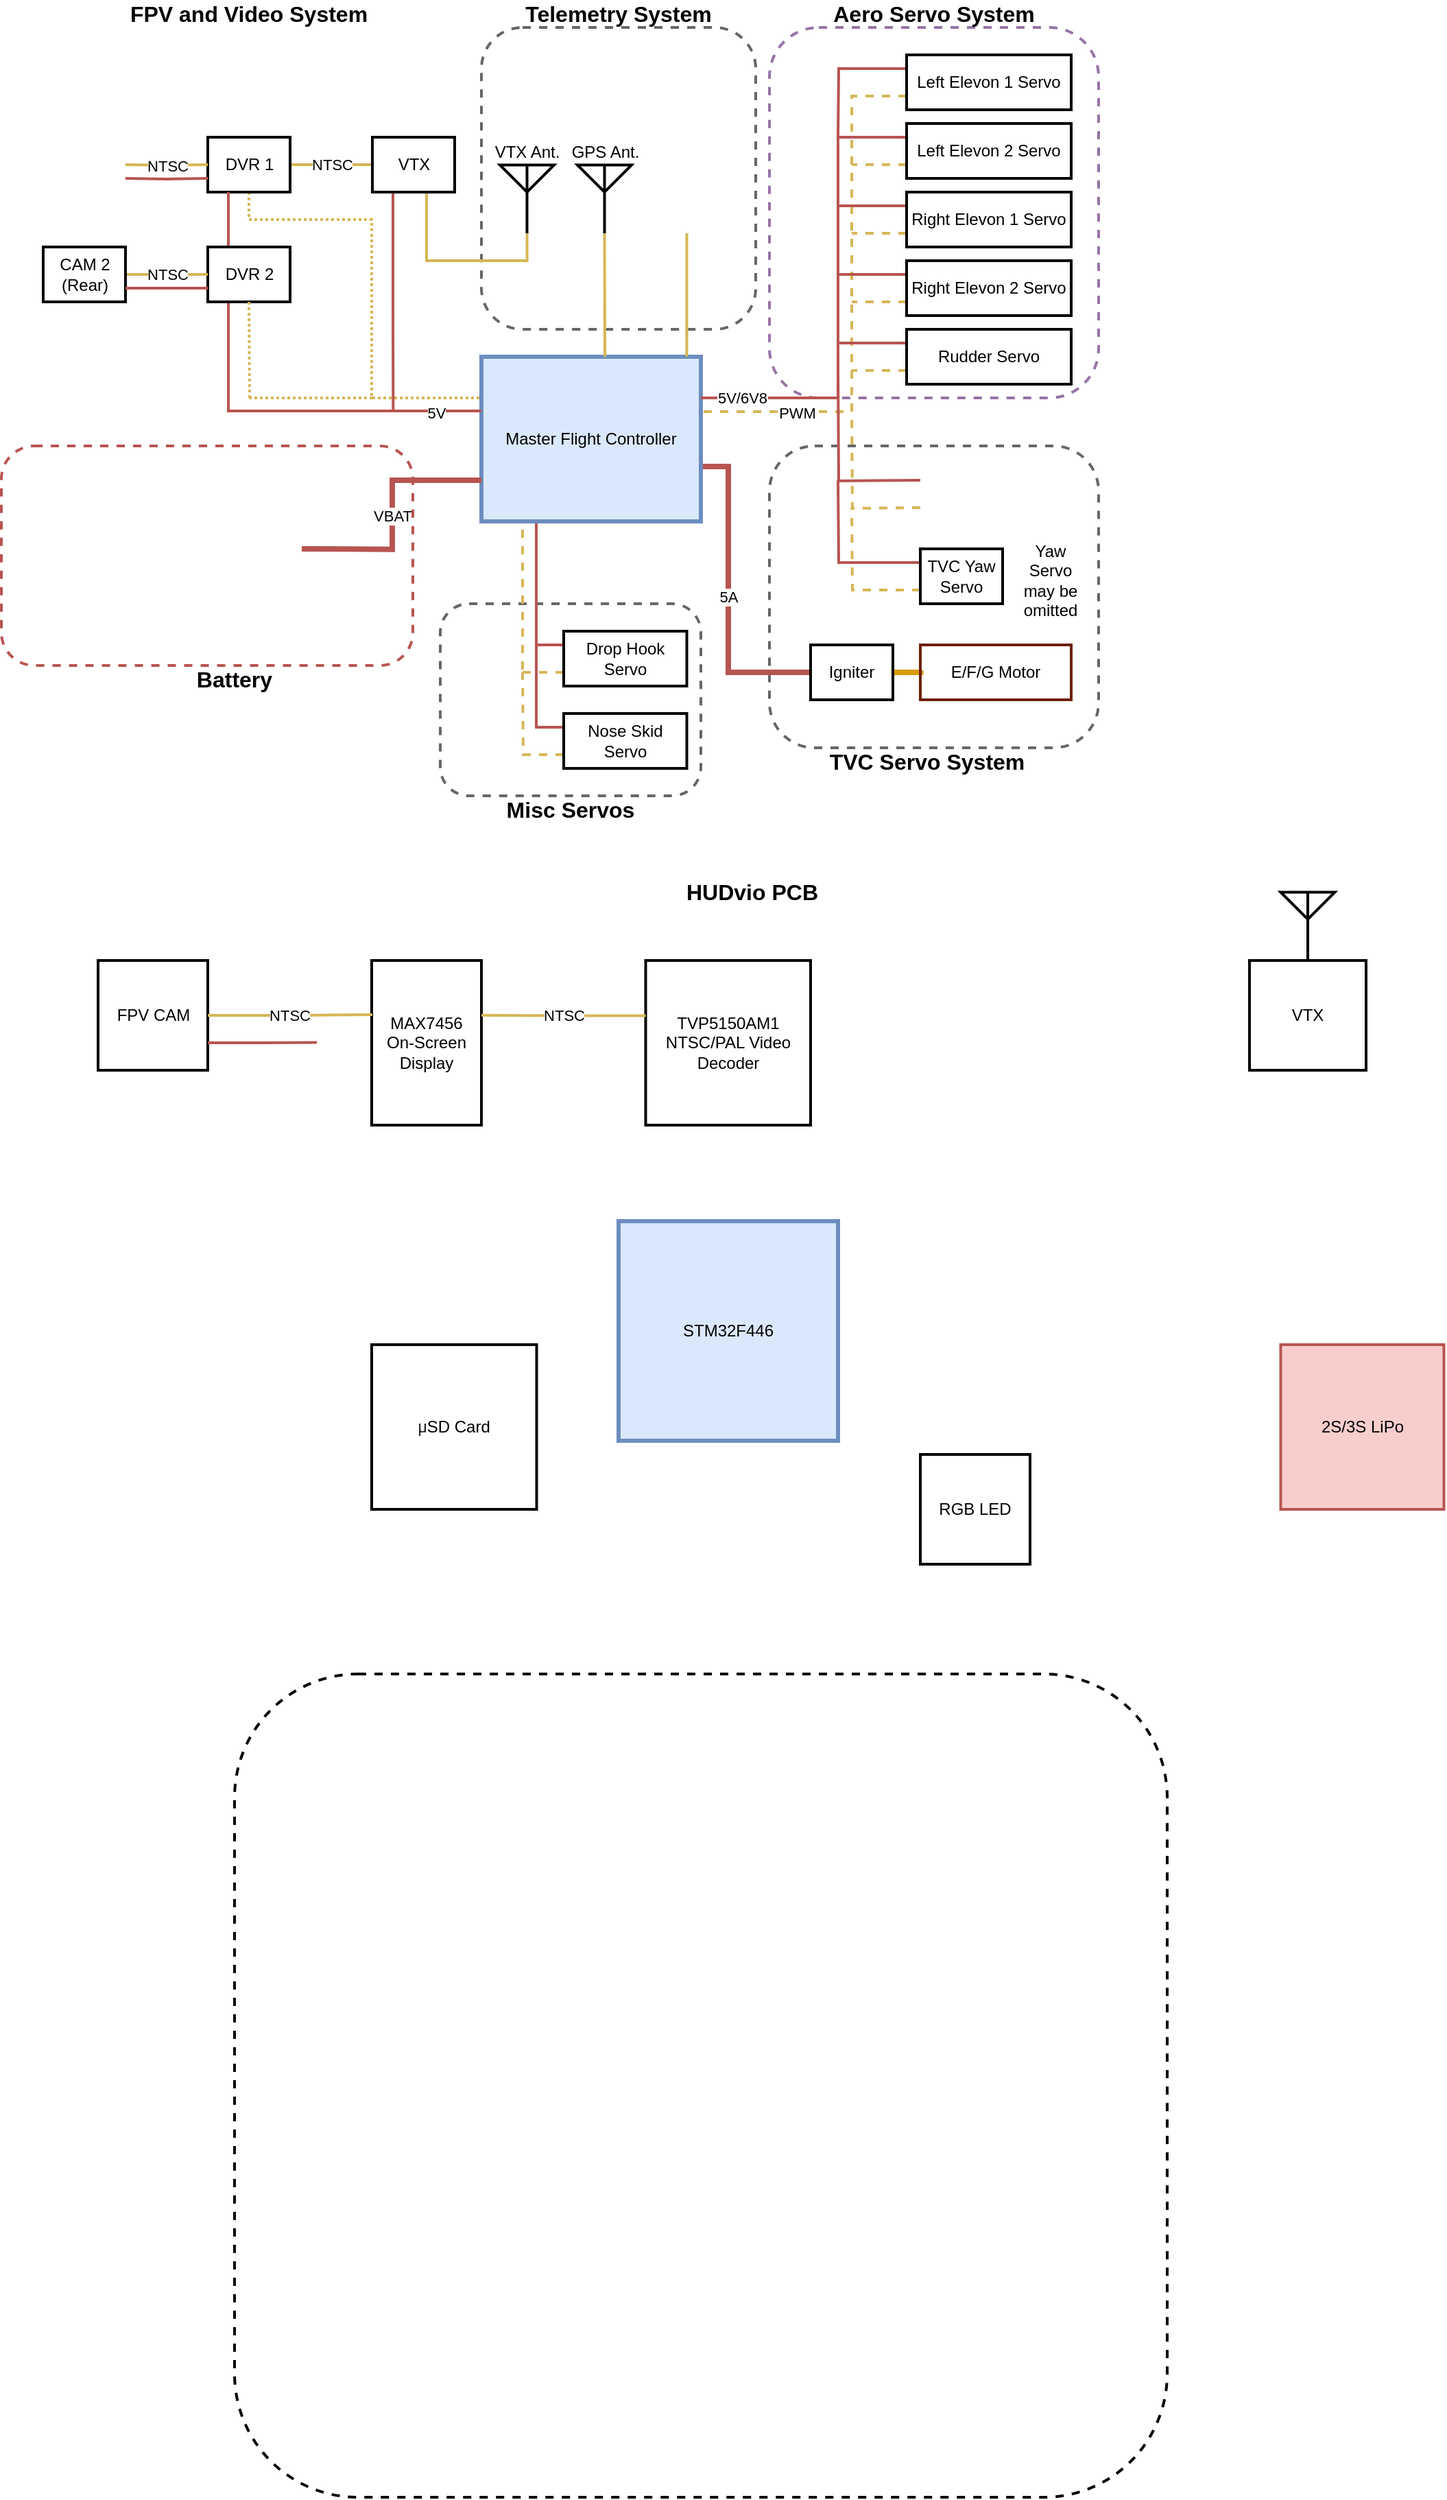 <mxfile version="14.1.8" type="device"><diagram name="Page-1" id="c7558073-3199-34d8-9f00-42111426c3f3"><mxGraphModel dx="363" dy="323" grid="1" gridSize="10" guides="1" tooltips="1" connect="1" arrows="1" fold="1" page="1" pageScale="1" pageWidth="826" pageHeight="1169" background="#ffffff" math="0" shadow="0"><root><mxCell id="0"/><mxCell id="1" parent="0"/><mxCell id="UUqyPNW_SZ0xAPP06W98-3" value="" style="rounded=1;whiteSpace=wrap;html=1;strokeWidth=2;fillColor=none;dashed=1;" vertex="1" parent="1"><mxGeometry x="180" y="1320" width="680" height="600" as="geometry"/></mxCell><mxCell id="fERpLwHiHbuTwXrpiq9R-182" value="" style="rounded=1;whiteSpace=wrap;html=1;strokeWidth=2;strokeColor=#666666;dashed=1;fontColor=#333333;fillColor=none;" parent="1" vertex="1"><mxGeometry x="330" y="540" width="190" height="140" as="geometry"/></mxCell><mxCell id="fERpLwHiHbuTwXrpiq9R-139" value="" style="rounded=1;whiteSpace=wrap;html=1;strokeWidth=2;strokeColor=#b85450;dashed=1;fillColor=none;" parent="1" vertex="1"><mxGeometry x="10" y="425" width="300" height="160" as="geometry"/></mxCell><mxCell id="fERpLwHiHbuTwXrpiq9R-149" value="" style="rounded=1;whiteSpace=wrap;html=1;strokeWidth=2;strokeColor=#9673a6;dashed=1;fillColor=none;" parent="1" vertex="1"><mxGeometry x="570" y="120" width="240" height="270" as="geometry"/></mxCell><mxCell id="fERpLwHiHbuTwXrpiq9R-150" value="" style="rounded=1;whiteSpace=wrap;html=1;strokeWidth=2;strokeColor=#666666;dashed=1;fontColor=#333333;fillColor=none;" parent="1" vertex="1"><mxGeometry x="570" y="425" width="240" height="220" as="geometry"/></mxCell><mxCell id="fERpLwHiHbuTwXrpiq9R-135" value="" style="rounded=1;whiteSpace=wrap;html=1;strokeWidth=2;strokeColor=#666666;dashed=1;fontColor=#333333;fillColor=none;" parent="1" vertex="1"><mxGeometry x="360" y="120" width="200" height="220" as="geometry"/></mxCell><mxCell id="fERpLwHiHbuTwXrpiq9R-173" style="edgeStyle=orthogonalEdgeStyle;rounded=0;orthogonalLoop=1;jettySize=auto;html=1;exitX=0.75;exitY=1;exitDx=0;exitDy=0;entryX=0;entryY=0.5;entryDx=0;entryDy=0;startArrow=none;startFill=0;endArrow=none;endFill=0;strokeWidth=4;fillColor=#f8cecc;strokeColor=#b85450;" parent="1" source="fERpLwHiHbuTwXrpiq9R-96" target="fERpLwHiHbuTwXrpiq9R-151" edge="1"><mxGeometry relative="1" as="geometry"><Array as="points"><mxPoint x="480" y="440"/><mxPoint x="540" y="440"/><mxPoint x="540" y="590"/></Array></mxGeometry></mxCell><mxCell id="fERpLwHiHbuTwXrpiq9R-174" value="5A" style="edgeLabel;html=1;align=center;verticalAlign=middle;resizable=0;points=[];" parent="fERpLwHiHbuTwXrpiq9R-173" vertex="1" connectable="0"><mxGeometry x="0.284" y="3" relative="1" as="geometry"><mxPoint x="-3.0" y="-4.17" as="offset"/></mxGeometry></mxCell><mxCell id="fERpLwHiHbuTwXrpiq9R-187" style="edgeStyle=orthogonalEdgeStyle;rounded=0;orthogonalLoop=1;jettySize=auto;html=1;exitX=0.25;exitY=1;exitDx=0;exitDy=0;entryX=0;entryY=0.25;entryDx=0;entryDy=0;startArrow=none;startFill=0;endArrow=none;endFill=0;strokeWidth=2;fontSize=16;fillColor=#f8cecc;strokeColor=#b85450;" parent="1" source="fERpLwHiHbuTwXrpiq9R-96" target="fERpLwHiHbuTwXrpiq9R-183" edge="1"><mxGeometry relative="1" as="geometry"/></mxCell><mxCell id="fERpLwHiHbuTwXrpiq9R-197" style="edgeStyle=orthogonalEdgeStyle;rounded=0;orthogonalLoop=1;jettySize=auto;html=1;exitX=0;exitY=1;exitDx=0;exitDy=0;dashed=1;startArrow=none;startFill=0;endArrow=none;endFill=0;strokeWidth=2;fontSize=16;fillColor=#fff2cc;strokeColor=#d6b656;" parent="1" source="fERpLwHiHbuTwXrpiq9R-96" edge="1"><mxGeometry relative="1" as="geometry"><mxPoint x="390.0" y="590" as="targetPoint"/><Array as="points"><mxPoint x="390" y="480"/></Array></mxGeometry></mxCell><mxCell id="fERpLwHiHbuTwXrpiq9R-96" value="Master Flight Controller" style="rounded=0;whiteSpace=wrap;html=1;strokeWidth=3;fillColor=#dae8fc;strokeColor=#6c8ebf;glass=0;shadow=0;sketch=0;" parent="1" vertex="1"><mxGeometry x="360" y="360" width="160" height="120" as="geometry"/></mxCell><mxCell id="fERpLwHiHbuTwXrpiq9R-107" value="NTSC" style="edgeStyle=orthogonalEdgeStyle;rounded=0;orthogonalLoop=1;jettySize=auto;html=1;exitX=1;exitY=0.5;exitDx=0;exitDy=0;entryX=0;entryY=0.5;entryDx=0;entryDy=0;startArrow=none;startFill=0;endArrow=none;endFill=0;strokeWidth=2;fillColor=#fff2cc;strokeColor=#d6b656;" parent="1" source="fERpLwHiHbuTwXrpiq9R-98" target="fERpLwHiHbuTwXrpiq9R-106" edge="1"><mxGeometry relative="1" as="geometry"/></mxCell><mxCell id="fERpLwHiHbuTwXrpiq9R-114" style="edgeStyle=orthogonalEdgeStyle;rounded=0;orthogonalLoop=1;jettySize=auto;html=1;exitX=0.5;exitY=1;exitDx=0;exitDy=0;entryX=0;entryY=0.25;entryDx=0;entryDy=0;startArrow=none;startFill=0;endArrow=none;endFill=0;strokeWidth=2;fillColor=#fff2cc;strokeColor=#d6b656;dashed=1;dashPattern=1 1;" parent="1" source="fERpLwHiHbuTwXrpiq9R-98" target="fERpLwHiHbuTwXrpiq9R-96" edge="1"><mxGeometry relative="1" as="geometry"><Array as="points"><mxPoint x="190" y="260"/><mxPoint x="280" y="260"/><mxPoint x="280" y="390"/></Array></mxGeometry></mxCell><mxCell id="fERpLwHiHbuTwXrpiq9R-98" value="DVR 1" style="rounded=0;whiteSpace=wrap;html=1;strokeWidth=2;" parent="1" vertex="1"><mxGeometry x="160.5" y="200" width="60" height="40" as="geometry"/></mxCell><mxCell id="fERpLwHiHbuTwXrpiq9R-126" style="edgeStyle=orthogonalEdgeStyle;rounded=0;orthogonalLoop=1;jettySize=auto;html=1;exitX=0.25;exitY=1;exitDx=0;exitDy=0;entryX=-0.001;entryY=0.329;entryDx=0;entryDy=0;entryPerimeter=0;startArrow=none;startFill=0;endArrow=none;endFill=0;strokeWidth=2;fillColor=#f8cecc;strokeColor=#b85450;" parent="1" source="fERpLwHiHbuTwXrpiq9R-101" target="fERpLwHiHbuTwXrpiq9R-96" edge="1"><mxGeometry relative="1" as="geometry"/></mxCell><mxCell id="fERpLwHiHbuTwXrpiq9R-129" value="5V" style="edgeLabel;html=1;align=center;verticalAlign=middle;resizable=0;points=[];" parent="fERpLwHiHbuTwXrpiq9R-126" vertex="1" connectable="0"><mxGeometry x="0.751" y="-1" relative="1" as="geometry"><mxPoint as="offset"/></mxGeometry></mxCell><mxCell id="fERpLwHiHbuTwXrpiq9R-127" style="edgeStyle=orthogonalEdgeStyle;rounded=0;orthogonalLoop=1;jettySize=auto;html=1;exitX=0.25;exitY=0;exitDx=0;exitDy=0;entryX=0.25;entryY=1;entryDx=0;entryDy=0;startArrow=none;startFill=0;endArrow=none;endFill=0;strokeWidth=2;fillColor=#f8cecc;strokeColor=#b85450;" parent="1" source="fERpLwHiHbuTwXrpiq9R-101" target="fERpLwHiHbuTwXrpiq9R-98" edge="1"><mxGeometry relative="1" as="geometry"/></mxCell><mxCell id="fERpLwHiHbuTwXrpiq9R-101" value="DVR 2" style="rounded=0;whiteSpace=wrap;html=1;strokeWidth=2;" parent="1" vertex="1"><mxGeometry x="160.5" y="280" width="60" height="40" as="geometry"/></mxCell><mxCell id="fERpLwHiHbuTwXrpiq9R-104" value="NTSC" style="edgeStyle=orthogonalEdgeStyle;rounded=0;orthogonalLoop=1;jettySize=auto;html=1;exitX=1;exitY=0.5;exitDx=0;exitDy=0;entryX=0;entryY=0.5;entryDx=0;entryDy=0;strokeWidth=2;endArrow=none;endFill=0;fillColor=#fff2cc;strokeColor=#d6b656;" parent="1" target="fERpLwHiHbuTwXrpiq9R-98" edge="1"><mxGeometry relative="1" as="geometry"><mxPoint x="100.5" y="220" as="sourcePoint"/></mxGeometry></mxCell><mxCell id="fERpLwHiHbuTwXrpiq9R-130" style="edgeStyle=orthogonalEdgeStyle;rounded=0;orthogonalLoop=1;jettySize=auto;html=1;exitX=1;exitY=0.75;exitDx=0;exitDy=0;entryX=0;entryY=0.75;entryDx=0;entryDy=0;startArrow=none;startFill=0;endArrow=none;endFill=0;strokeWidth=2;fillColor=#f8cecc;strokeColor=#b85450;" parent="1" target="fERpLwHiHbuTwXrpiq9R-98" edge="1"><mxGeometry relative="1" as="geometry"><mxPoint x="100.5" y="230" as="sourcePoint"/></mxGeometry></mxCell><mxCell id="fERpLwHiHbuTwXrpiq9R-105" value="NTSC" style="edgeStyle=orthogonalEdgeStyle;rounded=0;orthogonalLoop=1;jettySize=auto;html=1;exitX=1;exitY=0.5;exitDx=0;exitDy=0;entryX=0;entryY=0.5;entryDx=0;entryDy=0;strokeWidth=2;startArrow=none;startFill=0;endArrow=none;endFill=0;fillColor=#fff2cc;strokeColor=#d6b656;" parent="1" source="fERpLwHiHbuTwXrpiq9R-103" target="fERpLwHiHbuTwXrpiq9R-101" edge="1"><mxGeometry relative="1" as="geometry"/></mxCell><mxCell id="fERpLwHiHbuTwXrpiq9R-103" value="CAM 2&lt;br&gt;(Rear)" style="rounded=0;whiteSpace=wrap;html=1;strokeWidth=2;" parent="1" vertex="1"><mxGeometry x="40.5" y="280" width="60" height="40" as="geometry"/></mxCell><mxCell id="fERpLwHiHbuTwXrpiq9R-111" style="edgeStyle=orthogonalEdgeStyle;rounded=0;orthogonalLoop=1;jettySize=auto;html=1;exitX=1;exitY=0.5;exitDx=0;exitDy=0;entryX=0.5;entryY=1;entryDx=0;entryDy=0;entryPerimeter=0;startArrow=none;startFill=0;endArrow=none;endFill=0;strokeWidth=2;fillColor=#fff2cc;strokeColor=#d6b656;" parent="1" source="fERpLwHiHbuTwXrpiq9R-106" target="fERpLwHiHbuTwXrpiq9R-110" edge="1"><mxGeometry relative="1" as="geometry"><Array as="points"><mxPoint x="320" y="220"/><mxPoint x="320" y="290"/><mxPoint x="393" y="290"/></Array></mxGeometry></mxCell><mxCell id="fERpLwHiHbuTwXrpiq9R-128" style="edgeStyle=orthogonalEdgeStyle;rounded=0;orthogonalLoop=1;jettySize=auto;html=1;exitX=0.25;exitY=1;exitDx=0;exitDy=0;startArrow=none;startFill=0;endArrow=none;endFill=0;strokeWidth=2;fillColor=#f8cecc;strokeColor=#b85450;" parent="1" source="fERpLwHiHbuTwXrpiq9R-106" edge="1"><mxGeometry relative="1" as="geometry"><mxPoint x="295.667" y="400" as="targetPoint"/></mxGeometry></mxCell><mxCell id="fERpLwHiHbuTwXrpiq9R-106" value="VTX" style="rounded=0;whiteSpace=wrap;html=1;strokeWidth=2;" parent="1" vertex="1"><mxGeometry x="280.5" y="200" width="60" height="40" as="geometry"/></mxCell><mxCell id="fERpLwHiHbuTwXrpiq9R-110" value="VTX Ant." style="verticalLabelPosition=top;shadow=0;dashed=0;align=center;html=1;verticalAlign=bottom;shape=mxgraph.electrical.radio.aerial_-_antenna_2;strokeWidth=2;labelPosition=center;" parent="1" vertex="1"><mxGeometry x="373.5" y="220" width="39.5" height="50" as="geometry"/></mxCell><mxCell id="fERpLwHiHbuTwXrpiq9R-115" value="" style="endArrow=none;html=1;strokeWidth=2;exitX=0.5;exitY=1;exitDx=0;exitDy=0;fillColor=#fff2cc;strokeColor=#d6b656;dashed=1;dashPattern=1 1;" parent="1" source="fERpLwHiHbuTwXrpiq9R-101" edge="1"><mxGeometry width="50" height="50" relative="1" as="geometry"><mxPoint x="270" y="310" as="sourcePoint"/><mxPoint x="191" y="390" as="targetPoint"/></mxGeometry></mxCell><mxCell id="fERpLwHiHbuTwXrpiq9R-116" value="" style="endArrow=none;html=1;strokeWidth=2;fillColor=#fff2cc;strokeColor=#d6b656;dashed=1;dashPattern=1 1;" parent="1" edge="1"><mxGeometry width="50" height="50" relative="1" as="geometry"><mxPoint x="190.5" y="390" as="sourcePoint"/><mxPoint x="280.5" y="390" as="targetPoint"/></mxGeometry></mxCell><mxCell id="fERpLwHiHbuTwXrpiq9R-119" value="GPS Ant." style="verticalLabelPosition=top;shadow=0;dashed=0;align=center;html=1;verticalAlign=bottom;shape=mxgraph.electrical.radio.aerial_-_antenna_2;strokeWidth=2;labelPosition=center;" parent="1" vertex="1"><mxGeometry x="430" y="220" width="39.5" height="50" as="geometry"/></mxCell><mxCell id="fERpLwHiHbuTwXrpiq9R-120" value="" style="endArrow=none;html=1;strokeWidth=2;exitX=0.5;exitY=1;exitDx=0;exitDy=0;exitPerimeter=0;entryX=0.25;entryY=0;entryDx=0;entryDy=0;fillColor=#fff2cc;strokeColor=#d6b656;" parent="1" source="fERpLwHiHbuTwXrpiq9R-119" edge="1"><mxGeometry width="50" height="50" relative="1" as="geometry"><mxPoint x="470" y="320" as="sourcePoint"/><mxPoint x="450" y="360" as="targetPoint"/></mxGeometry></mxCell><mxCell id="fERpLwHiHbuTwXrpiq9R-121" value="" style="endArrow=none;html=1;strokeWidth=2;entryX=0.25;entryY=0;entryDx=0;entryDy=0;fillColor=#fff2cc;strokeColor=#d6b656;exitX=0.5;exitY=1;exitDx=0;exitDy=0;exitPerimeter=0;" parent="1" edge="1"><mxGeometry width="50" height="50" relative="1" as="geometry"><mxPoint x="509.75" y="270.0" as="sourcePoint"/><mxPoint x="509.71" y="360" as="targetPoint"/></mxGeometry></mxCell><mxCell id="fERpLwHiHbuTwXrpiq9R-131" style="edgeStyle=orthogonalEdgeStyle;rounded=0;orthogonalLoop=1;jettySize=auto;html=1;exitX=1;exitY=0.75;exitDx=0;exitDy=0;entryX=0;entryY=0.75;entryDx=0;entryDy=0;startArrow=none;startFill=0;endArrow=none;endFill=0;strokeWidth=2;fillColor=#f8cecc;strokeColor=#b85450;" parent="1" edge="1"><mxGeometry relative="1" as="geometry"><mxPoint x="100.5" y="310" as="sourcePoint"/><mxPoint x="160.5" y="310" as="targetPoint"/></mxGeometry></mxCell><mxCell id="fERpLwHiHbuTwXrpiq9R-133" value="VBAT" style="edgeStyle=orthogonalEdgeStyle;rounded=0;orthogonalLoop=1;jettySize=auto;html=1;entryX=0;entryY=0.75;entryDx=0;entryDy=0;startArrow=none;startFill=0;endArrow=none;endFill=0;strokeWidth=4;fillColor=#f8cecc;strokeColor=#b85450;" parent="1" target="fERpLwHiHbuTwXrpiq9R-96" edge="1"><mxGeometry relative="1" as="geometry"><mxPoint x="229.0" y="499.941" as="sourcePoint"/></mxGeometry></mxCell><mxCell id="fERpLwHiHbuTwXrpiq9R-137" value="Telemetry System" style="text;html=1;strokeColor=none;fillColor=none;align=center;verticalAlign=middle;whiteSpace=wrap;rounded=0;shadow=0;glass=0;dashed=1;sketch=0;fontSize=16;fontStyle=1" parent="1" vertex="1"><mxGeometry x="390" y="100" width="140" height="20" as="geometry"/></mxCell><mxCell id="fERpLwHiHbuTwXrpiq9R-138" value="FPV and Video System" style="text;html=1;strokeColor=none;fillColor=none;align=center;verticalAlign=middle;whiteSpace=wrap;rounded=0;shadow=0;glass=0;dashed=1;sketch=0;fontSize=16;fontStyle=1" parent="1" vertex="1"><mxGeometry x="93.25" y="100" width="194.5" height="20" as="geometry"/></mxCell><mxCell id="fERpLwHiHbuTwXrpiq9R-140" value="Battery" style="text;html=1;strokeColor=none;fillColor=none;align=center;verticalAlign=middle;whiteSpace=wrap;rounded=0;shadow=0;glass=0;dashed=1;sketch=0;fontSize=16;fontStyle=1" parent="1" vertex="1"><mxGeometry x="115" y="585" width="130" height="20" as="geometry"/></mxCell><mxCell id="fERpLwHiHbuTwXrpiq9R-159" style="edgeStyle=orthogonalEdgeStyle;rounded=0;orthogonalLoop=1;jettySize=auto;html=1;exitX=0;exitY=0.25;exitDx=0;exitDy=0;startArrow=none;startFill=0;endArrow=none;endFill=0;strokeWidth=2;fillColor=#f8cecc;strokeColor=#b85450;" parent="1" source="fERpLwHiHbuTwXrpiq9R-142" edge="1"><mxGeometry relative="1" as="geometry"><mxPoint x="620" y="200" as="targetPoint"/></mxGeometry></mxCell><mxCell id="fERpLwHiHbuTwXrpiq9R-160" style="edgeStyle=orthogonalEdgeStyle;rounded=0;orthogonalLoop=1;jettySize=auto;html=1;exitX=0;exitY=0.75;exitDx=0;exitDy=0;entryX=1;entryY=0.333;entryDx=0;entryDy=0;entryPerimeter=0;startArrow=none;startFill=0;endArrow=none;endFill=0;strokeWidth=2;fillColor=#fff2cc;strokeColor=#d6b656;dashed=1;" parent="1" source="fERpLwHiHbuTwXrpiq9R-142" target="fERpLwHiHbuTwXrpiq9R-96" edge="1"><mxGeometry relative="1" as="geometry"><Array as="points"><mxPoint x="630" y="170"/><mxPoint x="630" y="400"/></Array></mxGeometry></mxCell><mxCell id="fERpLwHiHbuTwXrpiq9R-170" value="PWM" style="edgeLabel;html=1;align=center;verticalAlign=middle;resizable=0;points=[];" parent="fERpLwHiHbuTwXrpiq9R-160" vertex="1" connectable="0"><mxGeometry x="0.767" y="1" relative="1" as="geometry"><mxPoint x="24.76" as="offset"/></mxGeometry></mxCell><mxCell id="fERpLwHiHbuTwXrpiq9R-142" value="Left Elevon 1 Servo" style="rounded=0;whiteSpace=wrap;html=1;strokeWidth=2;" parent="1" vertex="1"><mxGeometry x="670" y="140" width="120" height="40" as="geometry"/></mxCell><mxCell id="fERpLwHiHbuTwXrpiq9R-154" style="edgeStyle=orthogonalEdgeStyle;rounded=0;orthogonalLoop=1;jettySize=auto;html=1;exitX=0;exitY=0.25;exitDx=0;exitDy=0;entryX=1;entryY=0.25;entryDx=0;entryDy=0;startArrow=none;startFill=0;endArrow=none;endFill=0;strokeWidth=2;fillColor=#f8cecc;strokeColor=#b85450;" parent="1" source="fERpLwHiHbuTwXrpiq9R-143" target="fERpLwHiHbuTwXrpiq9R-96" edge="1"><mxGeometry relative="1" as="geometry"><Array as="points"><mxPoint x="620" y="200"/><mxPoint x="620" y="390"/></Array></mxGeometry></mxCell><mxCell id="fERpLwHiHbuTwXrpiq9R-171" value="5V/6V8" style="edgeLabel;html=1;align=center;verticalAlign=middle;resizable=0;points=[];" parent="fERpLwHiHbuTwXrpiq9R-154" vertex="1" connectable="0"><mxGeometry x="0.833" y="1" relative="1" as="geometry"><mxPoint x="0.95" y="-1" as="offset"/></mxGeometry></mxCell><mxCell id="fERpLwHiHbuTwXrpiq9R-161" style="edgeStyle=orthogonalEdgeStyle;rounded=0;orthogonalLoop=1;jettySize=auto;html=1;exitX=0;exitY=0.75;exitDx=0;exitDy=0;dashed=1;startArrow=none;startFill=0;endArrow=none;endFill=0;strokeWidth=2;fillColor=#fff2cc;strokeColor=#d6b656;" parent="1" source="fERpLwHiHbuTwXrpiq9R-143" edge="1"><mxGeometry relative="1" as="geometry"><mxPoint x="630" y="220" as="targetPoint"/></mxGeometry></mxCell><mxCell id="fERpLwHiHbuTwXrpiq9R-143" value="Left Elevon 2 Servo" style="rounded=0;whiteSpace=wrap;html=1;strokeWidth=2;" parent="1" vertex="1"><mxGeometry x="670" y="190" width="120" height="40" as="geometry"/></mxCell><mxCell id="fERpLwHiHbuTwXrpiq9R-155" style="edgeStyle=orthogonalEdgeStyle;rounded=0;orthogonalLoop=1;jettySize=auto;html=1;exitX=0;exitY=0.25;exitDx=0;exitDy=0;startArrow=none;startFill=0;endArrow=none;endFill=0;strokeWidth=2;fillColor=#f8cecc;strokeColor=#b85450;" parent="1" source="fERpLwHiHbuTwXrpiq9R-144" edge="1"><mxGeometry relative="1" as="geometry"><mxPoint x="620" y="250" as="targetPoint"/></mxGeometry></mxCell><mxCell id="fERpLwHiHbuTwXrpiq9R-162" style="edgeStyle=orthogonalEdgeStyle;rounded=0;orthogonalLoop=1;jettySize=auto;html=1;exitX=0;exitY=0.75;exitDx=0;exitDy=0;dashed=1;startArrow=none;startFill=0;endArrow=none;endFill=0;strokeWidth=2;fillColor=#fff2cc;strokeColor=#d6b656;" parent="1" source="fERpLwHiHbuTwXrpiq9R-144" edge="1"><mxGeometry relative="1" as="geometry"><mxPoint x="630" y="270" as="targetPoint"/></mxGeometry></mxCell><mxCell id="fERpLwHiHbuTwXrpiq9R-144" value="Right Elevon 1 Servo" style="rounded=0;whiteSpace=wrap;html=1;strokeWidth=2;" parent="1" vertex="1"><mxGeometry x="670" y="240" width="120" height="40" as="geometry"/></mxCell><mxCell id="fERpLwHiHbuTwXrpiq9R-156" style="edgeStyle=orthogonalEdgeStyle;rounded=0;orthogonalLoop=1;jettySize=auto;html=1;exitX=0;exitY=0.25;exitDx=0;exitDy=0;startArrow=none;startFill=0;endArrow=none;endFill=0;strokeWidth=2;fillColor=#f8cecc;strokeColor=#b85450;" parent="1" source="fERpLwHiHbuTwXrpiq9R-145" edge="1"><mxGeometry relative="1" as="geometry"><mxPoint x="620" y="300" as="targetPoint"/></mxGeometry></mxCell><mxCell id="fERpLwHiHbuTwXrpiq9R-163" style="edgeStyle=orthogonalEdgeStyle;rounded=0;orthogonalLoop=1;jettySize=auto;html=1;exitX=0;exitY=0.75;exitDx=0;exitDy=0;dashed=1;startArrow=none;startFill=0;endArrow=none;endFill=0;strokeWidth=2;fillColor=#fff2cc;strokeColor=#d6b656;" parent="1" source="fERpLwHiHbuTwXrpiq9R-145" edge="1"><mxGeometry relative="1" as="geometry"><mxPoint x="630" y="320" as="targetPoint"/></mxGeometry></mxCell><mxCell id="fERpLwHiHbuTwXrpiq9R-145" value="Right Elevon 2 Servo" style="rounded=0;whiteSpace=wrap;html=1;strokeWidth=2;" parent="1" vertex="1"><mxGeometry x="670" y="290" width="120" height="40" as="geometry"/></mxCell><mxCell id="fERpLwHiHbuTwXrpiq9R-157" style="edgeStyle=orthogonalEdgeStyle;rounded=0;orthogonalLoop=1;jettySize=auto;html=1;exitX=0;exitY=0.25;exitDx=0;exitDy=0;startArrow=none;startFill=0;endArrow=none;endFill=0;strokeWidth=2;fillColor=#f8cecc;strokeColor=#b85450;" parent="1" source="fERpLwHiHbuTwXrpiq9R-146" edge="1"><mxGeometry relative="1" as="geometry"><mxPoint x="620" y="350" as="targetPoint"/></mxGeometry></mxCell><mxCell id="fERpLwHiHbuTwXrpiq9R-164" style="edgeStyle=orthogonalEdgeStyle;rounded=0;orthogonalLoop=1;jettySize=auto;html=1;exitX=0;exitY=0.75;exitDx=0;exitDy=0;dashed=1;startArrow=none;startFill=0;endArrow=none;endFill=0;strokeWidth=2;fillColor=#fff2cc;strokeColor=#d6b656;" parent="1" source="fERpLwHiHbuTwXrpiq9R-146" edge="1"><mxGeometry relative="1" as="geometry"><mxPoint x="630" y="370" as="targetPoint"/></mxGeometry></mxCell><mxCell id="fERpLwHiHbuTwXrpiq9R-146" value="Rudder Servo" style="rounded=0;whiteSpace=wrap;html=1;strokeWidth=2;" parent="1" vertex="1"><mxGeometry x="670" y="340" width="120" height="40" as="geometry"/></mxCell><mxCell id="fERpLwHiHbuTwXrpiq9R-166" style="edgeStyle=orthogonalEdgeStyle;rounded=0;orthogonalLoop=1;jettySize=auto;html=1;exitX=0;exitY=0.25;exitDx=0;exitDy=0;startArrow=none;startFill=0;endArrow=none;endFill=0;strokeWidth=2;fillColor=#f8cecc;strokeColor=#b85450;" parent="1" edge="1"><mxGeometry relative="1" as="geometry"><mxPoint x="620" y="370" as="targetPoint"/><mxPoint x="680" y="450.0" as="sourcePoint"/></mxGeometry></mxCell><mxCell id="fERpLwHiHbuTwXrpiq9R-168" style="edgeStyle=orthogonalEdgeStyle;rounded=0;orthogonalLoop=1;jettySize=auto;html=1;exitX=0;exitY=0.75;exitDx=0;exitDy=0;startArrow=none;startFill=0;endArrow=none;endFill=0;strokeWidth=2;fillColor=#fff2cc;strokeColor=#d6b656;dashed=1;" parent="1" edge="1"><mxGeometry relative="1" as="geometry"><mxPoint x="630" y="400" as="targetPoint"/><mxPoint x="680" y="470.0" as="sourcePoint"/></mxGeometry></mxCell><mxCell id="fERpLwHiHbuTwXrpiq9R-167" style="edgeStyle=orthogonalEdgeStyle;rounded=0;orthogonalLoop=1;jettySize=auto;html=1;exitX=0;exitY=0.25;exitDx=0;exitDy=0;startArrow=none;startFill=0;endArrow=none;endFill=0;strokeWidth=2;fillColor=#f8cecc;strokeColor=#b85450;" parent="1" source="fERpLwHiHbuTwXrpiq9R-148" edge="1"><mxGeometry relative="1" as="geometry"><mxPoint x="620" y="450" as="targetPoint"/></mxGeometry></mxCell><mxCell id="fERpLwHiHbuTwXrpiq9R-169" style="edgeStyle=orthogonalEdgeStyle;rounded=0;orthogonalLoop=1;jettySize=auto;html=1;exitX=0;exitY=0.75;exitDx=0;exitDy=0;dashed=1;startArrow=none;startFill=0;endArrow=none;endFill=0;strokeWidth=2;fillColor=#fff2cc;strokeColor=#d6b656;" parent="1" source="fERpLwHiHbuTwXrpiq9R-148" edge="1"><mxGeometry relative="1" as="geometry"><mxPoint x="630" y="470" as="targetPoint"/></mxGeometry></mxCell><mxCell id="fERpLwHiHbuTwXrpiq9R-148" value="TVC Yaw Servo" style="rounded=0;whiteSpace=wrap;html=1;strokeWidth=2;" parent="1" vertex="1"><mxGeometry x="680" y="500" width="60" height="40" as="geometry"/></mxCell><mxCell id="fERpLwHiHbuTwXrpiq9R-176" style="edgeStyle=orthogonalEdgeStyle;rounded=0;orthogonalLoop=1;jettySize=auto;html=1;exitX=1;exitY=0.5;exitDx=0;exitDy=0;entryX=0.002;entryY=0.461;entryDx=0;entryDy=0;entryPerimeter=0;startArrow=none;startFill=0;endArrow=none;endFill=0;strokeWidth=4;fillColor=#ffe6cc;strokeColor=#d79b00;" parent="1" source="fERpLwHiHbuTwXrpiq9R-151" target="fERpLwHiHbuTwXrpiq9R-152" edge="1"><mxGeometry relative="1" as="geometry"/></mxCell><mxCell id="fERpLwHiHbuTwXrpiq9R-151" value="Igniter" style="rounded=0;whiteSpace=wrap;html=1;strokeWidth=2;" parent="1" vertex="1"><mxGeometry x="600" y="570" width="60" height="40" as="geometry"/></mxCell><mxCell id="fERpLwHiHbuTwXrpiq9R-152" value="&lt;font color=&quot;#000000&quot;&gt;E/F/G Motor&lt;/font&gt;" style="rounded=0;whiteSpace=wrap;html=1;strokeWidth=2;strokeColor=#6D1F00;fontColor=#ffffff;fillColor=none;" parent="1" vertex="1"><mxGeometry x="680" y="570" width="110" height="40" as="geometry"/></mxCell><mxCell id="fERpLwHiHbuTwXrpiq9R-165" value="Aero Servo System" style="text;html=1;strokeColor=none;fillColor=none;align=center;verticalAlign=middle;whiteSpace=wrap;rounded=0;shadow=0;glass=0;dashed=1;sketch=0;fontSize=16;fontStyle=1" parent="1" vertex="1"><mxGeometry x="615" y="100" width="150" height="20" as="geometry"/></mxCell><mxCell id="fERpLwHiHbuTwXrpiq9R-177" value="TVC Servo System" style="text;html=1;strokeColor=none;fillColor=none;align=center;verticalAlign=middle;whiteSpace=wrap;rounded=0;shadow=0;glass=0;dashed=1;sketch=0;fontSize=16;fontStyle=1" parent="1" vertex="1"><mxGeometry x="610" y="645" width="150" height="20" as="geometry"/></mxCell><mxCell id="fERpLwHiHbuTwXrpiq9R-178" value="Yaw Servo may be omitted" style="text;html=1;strokeColor=none;fillColor=none;align=center;verticalAlign=middle;whiteSpace=wrap;rounded=0;shadow=0;glass=0;dashed=1;sketch=0;fontSize=12;" parent="1" vertex="1"><mxGeometry x="750" y="495" width="50" height="55" as="geometry"/></mxCell><mxCell id="fERpLwHiHbuTwXrpiq9R-194" style="edgeStyle=orthogonalEdgeStyle;rounded=0;orthogonalLoop=1;jettySize=auto;html=1;exitX=0;exitY=0.75;exitDx=0;exitDy=0;dashed=1;startArrow=none;startFill=0;endArrow=none;endFill=0;strokeWidth=2;fontSize=16;fillColor=#fff2cc;strokeColor=#d6b656;" parent="1" source="fERpLwHiHbuTwXrpiq9R-183" edge="1"><mxGeometry relative="1" as="geometry"><mxPoint x="390" y="590" as="targetPoint"/></mxGeometry></mxCell><mxCell id="fERpLwHiHbuTwXrpiq9R-183" value="Drop Hook Servo" style="rounded=0;whiteSpace=wrap;html=1;strokeWidth=2;" parent="1" vertex="1"><mxGeometry x="420" y="560" width="89.75" height="40" as="geometry"/></mxCell><mxCell id="fERpLwHiHbuTwXrpiq9R-189" style="edgeStyle=orthogonalEdgeStyle;rounded=0;orthogonalLoop=1;jettySize=auto;html=1;exitX=0;exitY=0.25;exitDx=0;exitDy=0;startArrow=none;startFill=0;endArrow=none;endFill=0;strokeWidth=2;fontSize=16;fillColor=#f8cecc;strokeColor=#b85450;" parent="1" source="fERpLwHiHbuTwXrpiq9R-184" edge="1"><mxGeometry relative="1" as="geometry"><mxPoint x="400" y="570" as="targetPoint"/></mxGeometry></mxCell><mxCell id="fERpLwHiHbuTwXrpiq9R-192" style="edgeStyle=orthogonalEdgeStyle;rounded=0;orthogonalLoop=1;jettySize=auto;html=1;exitX=0;exitY=0.75;exitDx=0;exitDy=0;dashed=1;startArrow=none;startFill=0;endArrow=none;endFill=0;strokeWidth=2;fontSize=16;fillColor=#fff2cc;strokeColor=#d6b656;" parent="1" source="fERpLwHiHbuTwXrpiq9R-184" edge="1"><mxGeometry relative="1" as="geometry"><mxPoint x="390" y="590" as="targetPoint"/></mxGeometry></mxCell><mxCell id="fERpLwHiHbuTwXrpiq9R-184" value="Nose Skid Servo" style="rounded=0;whiteSpace=wrap;html=1;strokeWidth=2;" parent="1" vertex="1"><mxGeometry x="420" y="620" width="89.75" height="40" as="geometry"/></mxCell><mxCell id="fERpLwHiHbuTwXrpiq9R-185" value="Misc Servos" style="text;html=1;strokeColor=none;fillColor=none;align=center;verticalAlign=middle;whiteSpace=wrap;rounded=0;shadow=0;glass=0;dashed=1;sketch=0;fontSize=16;fontStyle=1" parent="1" vertex="1"><mxGeometry x="350" y="680" width="150" height="20" as="geometry"/></mxCell><mxCell id="UUqyPNW_SZ0xAPP06W98-1" value="STM32F446" style="rounded=0;whiteSpace=wrap;html=1;strokeWidth=3;fillColor=#dae8fc;strokeColor=#6c8ebf;glass=0;shadow=0;sketch=0;" vertex="1" parent="1"><mxGeometry x="460" y="990" width="160" height="160" as="geometry"/></mxCell><mxCell id="UUqyPNW_SZ0xAPP06W98-2" value="FPV CAM" style="rounded=0;whiteSpace=wrap;html=1;strokeWidth=2;" vertex="1" parent="1"><mxGeometry x="80.5" y="800" width="80" height="80" as="geometry"/></mxCell><mxCell id="UUqyPNW_SZ0xAPP06W98-4" value="MAX7456&lt;br&gt;On-Screen Display" style="rounded=0;whiteSpace=wrap;html=1;strokeWidth=2;" vertex="1" parent="1"><mxGeometry x="280" y="800" width="80" height="120" as="geometry"/></mxCell><mxCell id="UUqyPNW_SZ0xAPP06W98-5" value="HUDvio PCB" style="text;html=1;strokeColor=none;fillColor=none;align=center;verticalAlign=middle;whiteSpace=wrap;rounded=0;shadow=0;glass=0;dashed=1;sketch=0;fontSize=16;fontStyle=1" vertex="1" parent="1"><mxGeometry x="460" y="740" width="194.5" height="20" as="geometry"/></mxCell><mxCell id="UUqyPNW_SZ0xAPP06W98-6" value="TVP5150AM1&lt;br&gt;NTSC/PAL Video Decoder" style="rounded=0;whiteSpace=wrap;html=1;strokeWidth=2;" vertex="1" parent="1"><mxGeometry x="479.75" y="800" width="120.25" height="120" as="geometry"/></mxCell><mxCell id="UUqyPNW_SZ0xAPP06W98-7" value="RGB LED" style="rounded=0;whiteSpace=wrap;html=1;strokeWidth=2;" vertex="1" parent="1"><mxGeometry x="680" y="1160" width="80" height="80" as="geometry"/></mxCell><mxCell id="UUqyPNW_SZ0xAPP06W98-8" value="2S/3S LiPo" style="rounded=0;whiteSpace=wrap;html=1;strokeWidth=2;fillColor=#f8cecc;strokeColor=#b85450;" vertex="1" parent="1"><mxGeometry x="942.75" y="1080" width="119" height="120" as="geometry"/></mxCell><mxCell id="UUqyPNW_SZ0xAPP06W98-9" value="" style="verticalLabelPosition=top;shadow=0;dashed=0;align=center;html=1;verticalAlign=bottom;shape=mxgraph.electrical.radio.aerial_-_antenna_2;strokeWidth=2;labelPosition=center;" vertex="1" parent="1"><mxGeometry x="942.75" y="750" width="39.5" height="50" as="geometry"/></mxCell><mxCell id="UUqyPNW_SZ0xAPP06W98-10" value="VTX" style="rounded=0;whiteSpace=wrap;html=1;strokeWidth=2;" vertex="1" parent="1"><mxGeometry x="920" y="800" width="85" height="80" as="geometry"/></mxCell><mxCell id="UUqyPNW_SZ0xAPP06W98-11" value="&lt;span style=&quot;color: rgb(32 , 33 , 36) ; font-family: &amp;#34;roboto&amp;#34; , &amp;#34;arial&amp;#34; , sans-serif ; text-align: left ; background-color: rgb(255 , 255 , 255)&quot;&gt;&lt;font style=&quot;font-size: 12px&quot;&gt;µ&lt;/font&gt;&lt;/span&gt;SD Card" style="rounded=0;whiteSpace=wrap;html=1;strokeWidth=2;" vertex="1" parent="1"><mxGeometry x="280" y="1080" width="120.25" height="120" as="geometry"/></mxCell><mxCell id="UUqyPNW_SZ0xAPP06W98-12" value="NTSC" style="edgeStyle=orthogonalEdgeStyle;rounded=0;orthogonalLoop=1;jettySize=auto;html=1;exitX=1;exitY=0.5;exitDx=0;exitDy=0;entryX=0.006;entryY=0.329;entryDx=0;entryDy=0;startArrow=none;startFill=0;endArrow=none;endFill=0;strokeWidth=2;fillColor=#fff2cc;strokeColor=#d6b656;entryPerimeter=0;" edge="1" parent="1" source="UUqyPNW_SZ0xAPP06W98-2" target="UUqyPNW_SZ0xAPP06W98-4"><mxGeometry relative="1" as="geometry"><mxPoint x="185" y="839.8" as="sourcePoint"/><mxPoint x="245" y="839.8" as="targetPoint"/></mxGeometry></mxCell><mxCell id="UUqyPNW_SZ0xAPP06W98-13" style="edgeStyle=orthogonalEdgeStyle;rounded=0;orthogonalLoop=1;jettySize=auto;html=1;exitX=1;exitY=0.75;exitDx=0;exitDy=0;entryX=0;entryY=0.75;entryDx=0;entryDy=0;startArrow=none;startFill=0;endArrow=none;endFill=0;strokeWidth=2;fillColor=#f8cecc;strokeColor=#b85450;" edge="1" parent="1" source="UUqyPNW_SZ0xAPP06W98-2"><mxGeometry relative="1" as="geometry"><mxPoint x="180" y="859.71" as="sourcePoint"/><mxPoint x="240" y="859.71" as="targetPoint"/></mxGeometry></mxCell><mxCell id="UUqyPNW_SZ0xAPP06W98-16" value="NTSC" style="edgeStyle=orthogonalEdgeStyle;rounded=0;orthogonalLoop=1;jettySize=auto;html=1;exitX=1;exitY=0.5;exitDx=0;exitDy=0;entryX=0.001;entryY=0.335;entryDx=0;entryDy=0;strokeWidth=2;endArrow=none;endFill=0;fillColor=#fff2cc;strokeColor=#d6b656;entryPerimeter=0;" edge="1" parent="1" target="UUqyPNW_SZ0xAPP06W98-6"><mxGeometry relative="1" as="geometry"><mxPoint x="360" y="839.83" as="sourcePoint"/><mxPoint x="420" y="839.83" as="targetPoint"/></mxGeometry></mxCell></root></mxGraphModel></diagram></mxfile>